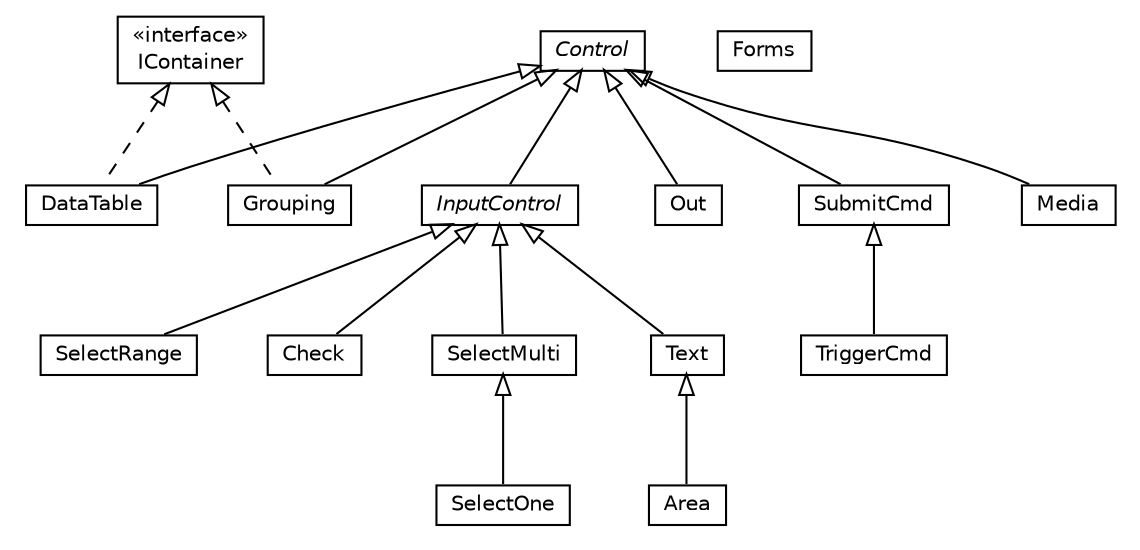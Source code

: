 #!/usr/local/bin/dot
#
# Class diagram 
# Generated by UMLGraph version R5_6-24-gf6e263 (http://www.umlgraph.org/)
#

digraph G {
	edge [fontname="Helvetica",fontsize=10,labelfontname="Helvetica",labelfontsize=10];
	node [fontname="Helvetica",fontsize=10,shape=plaintext];
	nodesep=0.25;
	ranksep=0.5;
	// org.universAAL.support.utils.ui.DataTable
	c281540 [label=<<table title="org.universAAL.support.utils.ui.DataTable" border="0" cellborder="1" cellspacing="0" cellpadding="2" port="p" href="./DataTable.html">
		<tr><td><table border="0" cellspacing="0" cellpadding="1">
<tr><td align="center" balign="center"> DataTable </td></tr>
		</table></td></tr>
		</table>>, URL="./DataTable.html", fontname="Helvetica", fontcolor="black", fontsize=10.0];
	// org.universAAL.support.utils.ui.Text
	c281541 [label=<<table title="org.universAAL.support.utils.ui.Text" border="0" cellborder="1" cellspacing="0" cellpadding="2" port="p" href="./Text.html">
		<tr><td><table border="0" cellspacing="0" cellpadding="1">
<tr><td align="center" balign="center"> Text </td></tr>
		</table></td></tr>
		</table>>, URL="./Text.html", fontname="Helvetica", fontcolor="black", fontsize=10.0];
	// org.universAAL.support.utils.ui.SubmitCmd
	c281542 [label=<<table title="org.universAAL.support.utils.ui.SubmitCmd" border="0" cellborder="1" cellspacing="0" cellpadding="2" port="p" href="./SubmitCmd.html">
		<tr><td><table border="0" cellspacing="0" cellpadding="1">
<tr><td align="center" balign="center"> SubmitCmd </td></tr>
		</table></td></tr>
		</table>>, URL="./SubmitCmd.html", fontname="Helvetica", fontcolor="black", fontsize=10.0];
	// org.universAAL.support.utils.ui.SelectOne
	c281543 [label=<<table title="org.universAAL.support.utils.ui.SelectOne" border="0" cellborder="1" cellspacing="0" cellpadding="2" port="p" href="./SelectOne.html">
		<tr><td><table border="0" cellspacing="0" cellpadding="1">
<tr><td align="center" balign="center"> SelectOne </td></tr>
		</table></td></tr>
		</table>>, URL="./SelectOne.html", fontname="Helvetica", fontcolor="black", fontsize=10.0];
	// org.universAAL.support.utils.ui.SelectRange
	c281544 [label=<<table title="org.universAAL.support.utils.ui.SelectRange" border="0" cellborder="1" cellspacing="0" cellpadding="2" port="p" href="./SelectRange.html">
		<tr><td><table border="0" cellspacing="0" cellpadding="1">
<tr><td align="center" balign="center"> SelectRange </td></tr>
		</table></td></tr>
		</table>>, URL="./SelectRange.html", fontname="Helvetica", fontcolor="black", fontsize=10.0];
	// org.universAAL.support.utils.ui.TriggerCmd
	c281545 [label=<<table title="org.universAAL.support.utils.ui.TriggerCmd" border="0" cellborder="1" cellspacing="0" cellpadding="2" port="p" href="./TriggerCmd.html">
		<tr><td><table border="0" cellspacing="0" cellpadding="1">
<tr><td align="center" balign="center"> TriggerCmd </td></tr>
		</table></td></tr>
		</table>>, URL="./TriggerCmd.html", fontname="Helvetica", fontcolor="black", fontsize=10.0];
	// org.universAAL.support.utils.ui.Check
	c281546 [label=<<table title="org.universAAL.support.utils.ui.Check" border="0" cellborder="1" cellspacing="0" cellpadding="2" port="p" href="./Check.html">
		<tr><td><table border="0" cellspacing="0" cellpadding="1">
<tr><td align="center" balign="center"> Check </td></tr>
		</table></td></tr>
		</table>>, URL="./Check.html", fontname="Helvetica", fontcolor="black", fontsize=10.0];
	// org.universAAL.support.utils.ui.Media
	c281547 [label=<<table title="org.universAAL.support.utils.ui.Media" border="0" cellborder="1" cellspacing="0" cellpadding="2" port="p" href="./Media.html">
		<tr><td><table border="0" cellspacing="0" cellpadding="1">
<tr><td align="center" balign="center"> Media </td></tr>
		</table></td></tr>
		</table>>, URL="./Media.html", fontname="Helvetica", fontcolor="black", fontsize=10.0];
	// org.universAAL.support.utils.ui.Forms
	c281548 [label=<<table title="org.universAAL.support.utils.ui.Forms" border="0" cellborder="1" cellspacing="0" cellpadding="2" port="p" href="./Forms.html">
		<tr><td><table border="0" cellspacing="0" cellpadding="1">
<tr><td align="center" balign="center"> Forms </td></tr>
		</table></td></tr>
		</table>>, URL="./Forms.html", fontname="Helvetica", fontcolor="black", fontsize=10.0];
	// org.universAAL.support.utils.ui.IContainer
	c281549 [label=<<table title="org.universAAL.support.utils.ui.IContainer" border="0" cellborder="1" cellspacing="0" cellpadding="2" port="p" href="./IContainer.html">
		<tr><td><table border="0" cellspacing="0" cellpadding="1">
<tr><td align="center" balign="center"> &#171;interface&#187; </td></tr>
<tr><td align="center" balign="center"> IContainer </td></tr>
		</table></td></tr>
		</table>>, URL="./IContainer.html", fontname="Helvetica", fontcolor="black", fontsize=10.0];
	// org.universAAL.support.utils.ui.InputControl
	c281550 [label=<<table title="org.universAAL.support.utils.ui.InputControl" border="0" cellborder="1" cellspacing="0" cellpadding="2" port="p" href="./InputControl.html">
		<tr><td><table border="0" cellspacing="0" cellpadding="1">
<tr><td align="center" balign="center"><font face="Helvetica-Oblique"> InputControl </font></td></tr>
		</table></td></tr>
		</table>>, URL="./InputControl.html", fontname="Helvetica", fontcolor="black", fontsize=10.0];
	// org.universAAL.support.utils.ui.Control
	c281551 [label=<<table title="org.universAAL.support.utils.ui.Control" border="0" cellborder="1" cellspacing="0" cellpadding="2" port="p" href="./Control.html">
		<tr><td><table border="0" cellspacing="0" cellpadding="1">
<tr><td align="center" balign="center"><font face="Helvetica-Oblique"> Control </font></td></tr>
		</table></td></tr>
		</table>>, URL="./Control.html", fontname="Helvetica", fontcolor="black", fontsize=10.0];
	// org.universAAL.support.utils.ui.Grouping
	c281552 [label=<<table title="org.universAAL.support.utils.ui.Grouping" border="0" cellborder="1" cellspacing="0" cellpadding="2" port="p" href="./Grouping.html">
		<tr><td><table border="0" cellspacing="0" cellpadding="1">
<tr><td align="center" balign="center"> Grouping </td></tr>
		</table></td></tr>
		</table>>, URL="./Grouping.html", fontname="Helvetica", fontcolor="black", fontsize=10.0];
	// org.universAAL.support.utils.ui.Out
	c281553 [label=<<table title="org.universAAL.support.utils.ui.Out" border="0" cellborder="1" cellspacing="0" cellpadding="2" port="p" href="./Out.html">
		<tr><td><table border="0" cellspacing="0" cellpadding="1">
<tr><td align="center" balign="center"> Out </td></tr>
		</table></td></tr>
		</table>>, URL="./Out.html", fontname="Helvetica", fontcolor="black", fontsize=10.0];
	// org.universAAL.support.utils.ui.Area
	c281554 [label=<<table title="org.universAAL.support.utils.ui.Area" border="0" cellborder="1" cellspacing="0" cellpadding="2" port="p" href="./Area.html">
		<tr><td><table border="0" cellspacing="0" cellpadding="1">
<tr><td align="center" balign="center"> Area </td></tr>
		</table></td></tr>
		</table>>, URL="./Area.html", fontname="Helvetica", fontcolor="black", fontsize=10.0];
	// org.universAAL.support.utils.ui.SelectMulti
	c281555 [label=<<table title="org.universAAL.support.utils.ui.SelectMulti" border="0" cellborder="1" cellspacing="0" cellpadding="2" port="p" href="./SelectMulti.html">
		<tr><td><table border="0" cellspacing="0" cellpadding="1">
<tr><td align="center" balign="center"> SelectMulti </td></tr>
		</table></td></tr>
		</table>>, URL="./SelectMulti.html", fontname="Helvetica", fontcolor="black", fontsize=10.0];
	//org.universAAL.support.utils.ui.DataTable extends org.universAAL.support.utils.ui.Control
	c281551:p -> c281540:p [dir=back,arrowtail=empty];
	//org.universAAL.support.utils.ui.DataTable implements org.universAAL.support.utils.ui.IContainer
	c281549:p -> c281540:p [dir=back,arrowtail=empty,style=dashed];
	//org.universAAL.support.utils.ui.Text extends org.universAAL.support.utils.ui.InputControl
	c281550:p -> c281541:p [dir=back,arrowtail=empty];
	//org.universAAL.support.utils.ui.SubmitCmd extends org.universAAL.support.utils.ui.Control
	c281551:p -> c281542:p [dir=back,arrowtail=empty];
	//org.universAAL.support.utils.ui.SelectOne extends org.universAAL.support.utils.ui.SelectMulti
	c281555:p -> c281543:p [dir=back,arrowtail=empty];
	//org.universAAL.support.utils.ui.SelectRange extends org.universAAL.support.utils.ui.InputControl
	c281550:p -> c281544:p [dir=back,arrowtail=empty];
	//org.universAAL.support.utils.ui.TriggerCmd extends org.universAAL.support.utils.ui.SubmitCmd
	c281542:p -> c281545:p [dir=back,arrowtail=empty];
	//org.universAAL.support.utils.ui.Check extends org.universAAL.support.utils.ui.InputControl
	c281550:p -> c281546:p [dir=back,arrowtail=empty];
	//org.universAAL.support.utils.ui.Media extends org.universAAL.support.utils.ui.Control
	c281551:p -> c281547:p [dir=back,arrowtail=empty];
	//org.universAAL.support.utils.ui.InputControl extends org.universAAL.support.utils.ui.Control
	c281551:p -> c281550:p [dir=back,arrowtail=empty];
	//org.universAAL.support.utils.ui.Grouping extends org.universAAL.support.utils.ui.Control
	c281551:p -> c281552:p [dir=back,arrowtail=empty];
	//org.universAAL.support.utils.ui.Grouping implements org.universAAL.support.utils.ui.IContainer
	c281549:p -> c281552:p [dir=back,arrowtail=empty,style=dashed];
	//org.universAAL.support.utils.ui.Out extends org.universAAL.support.utils.ui.Control
	c281551:p -> c281553:p [dir=back,arrowtail=empty];
	//org.universAAL.support.utils.ui.Area extends org.universAAL.support.utils.ui.Text
	c281541:p -> c281554:p [dir=back,arrowtail=empty];
	//org.universAAL.support.utils.ui.SelectMulti extends org.universAAL.support.utils.ui.InputControl
	c281550:p -> c281555:p [dir=back,arrowtail=empty];
}

